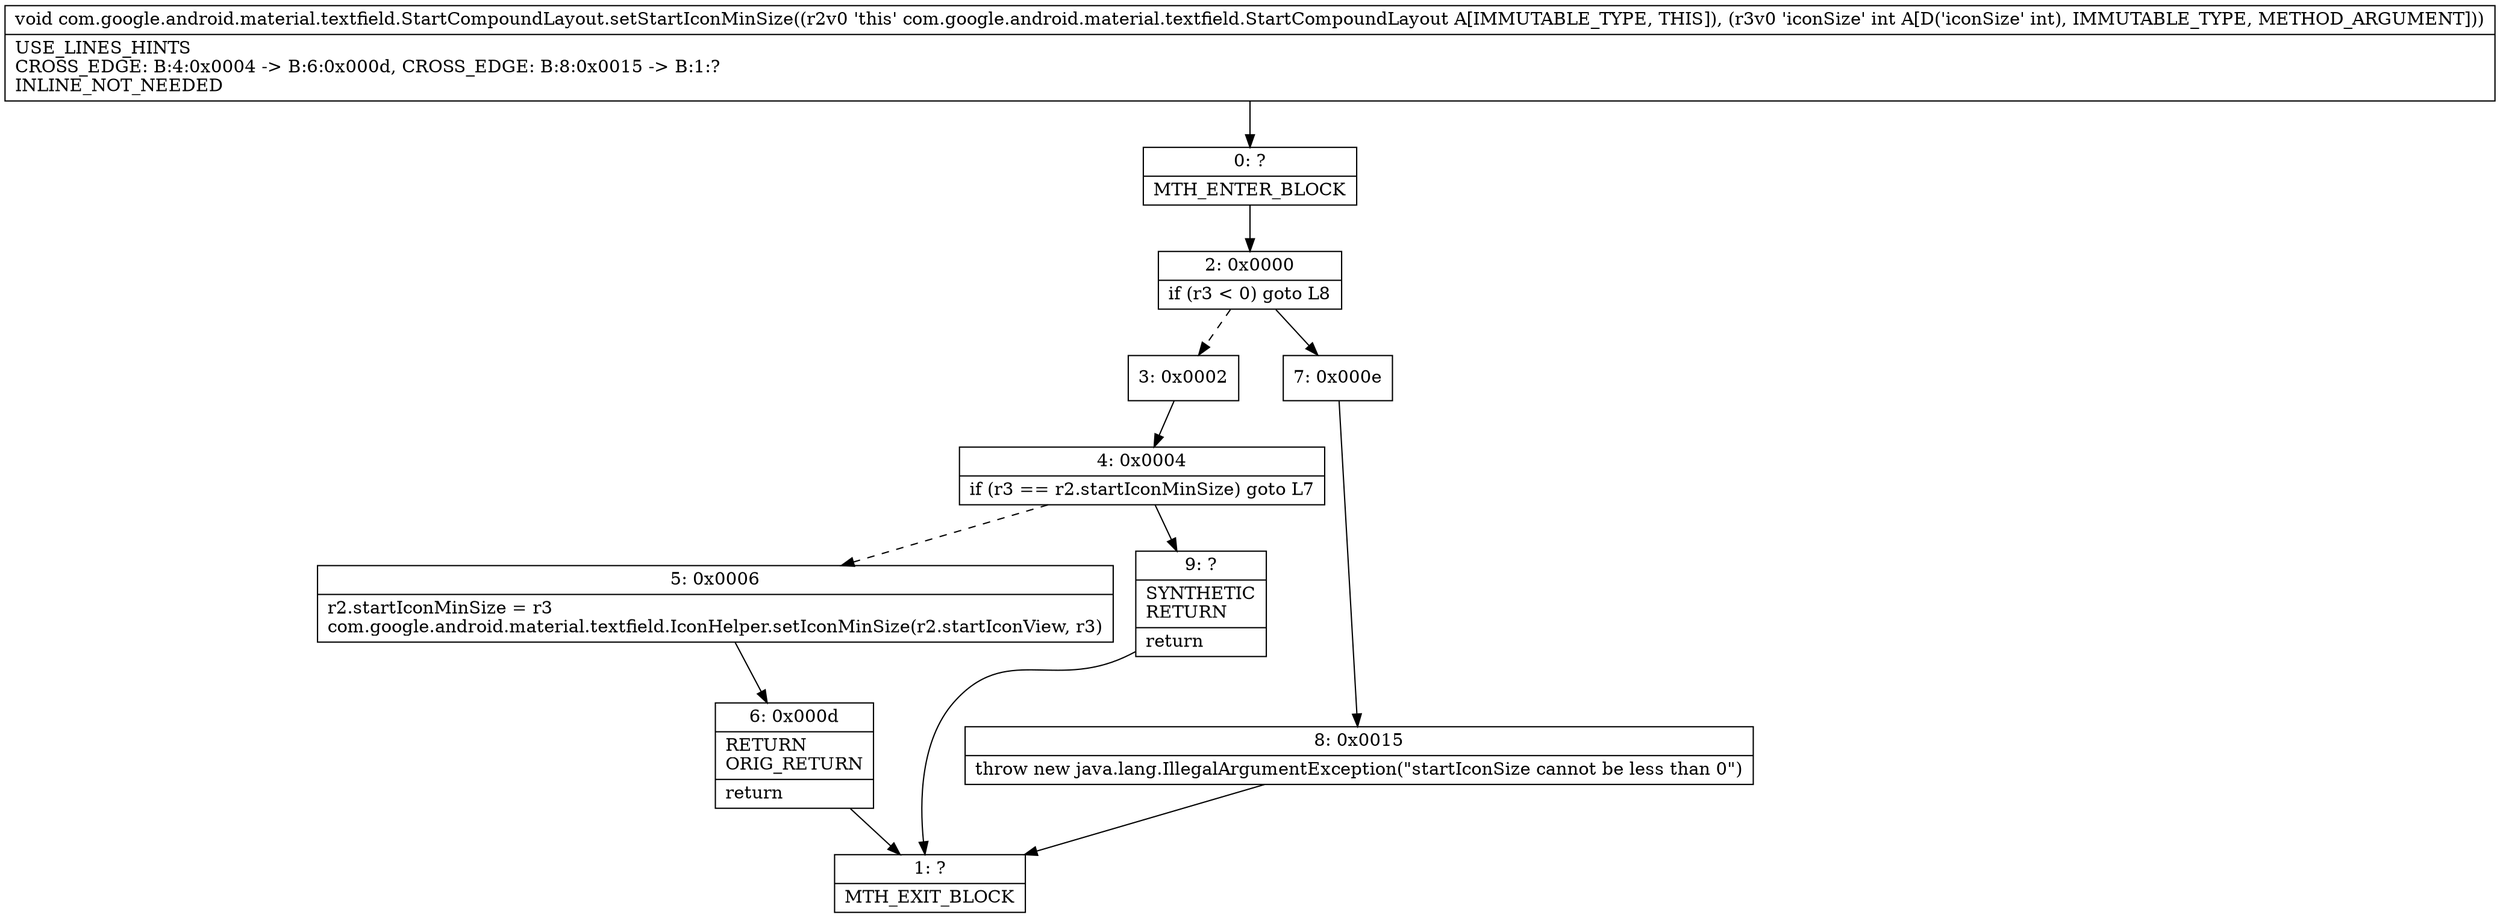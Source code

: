 digraph "CFG forcom.google.android.material.textfield.StartCompoundLayout.setStartIconMinSize(I)V" {
Node_0 [shape=record,label="{0\:\ ?|MTH_ENTER_BLOCK\l}"];
Node_2 [shape=record,label="{2\:\ 0x0000|if (r3 \< 0) goto L8\l}"];
Node_3 [shape=record,label="{3\:\ 0x0002}"];
Node_4 [shape=record,label="{4\:\ 0x0004|if (r3 == r2.startIconMinSize) goto L7\l}"];
Node_5 [shape=record,label="{5\:\ 0x0006|r2.startIconMinSize = r3\lcom.google.android.material.textfield.IconHelper.setIconMinSize(r2.startIconView, r3)\l}"];
Node_6 [shape=record,label="{6\:\ 0x000d|RETURN\lORIG_RETURN\l|return\l}"];
Node_1 [shape=record,label="{1\:\ ?|MTH_EXIT_BLOCK\l}"];
Node_9 [shape=record,label="{9\:\ ?|SYNTHETIC\lRETURN\l|return\l}"];
Node_7 [shape=record,label="{7\:\ 0x000e}"];
Node_8 [shape=record,label="{8\:\ 0x0015|throw new java.lang.IllegalArgumentException(\"startIconSize cannot be less than 0\")\l}"];
MethodNode[shape=record,label="{void com.google.android.material.textfield.StartCompoundLayout.setStartIconMinSize((r2v0 'this' com.google.android.material.textfield.StartCompoundLayout A[IMMUTABLE_TYPE, THIS]), (r3v0 'iconSize' int A[D('iconSize' int), IMMUTABLE_TYPE, METHOD_ARGUMENT]))  | USE_LINES_HINTS\lCROSS_EDGE: B:4:0x0004 \-\> B:6:0x000d, CROSS_EDGE: B:8:0x0015 \-\> B:1:?\lINLINE_NOT_NEEDED\l}"];
MethodNode -> Node_0;Node_0 -> Node_2;
Node_2 -> Node_3[style=dashed];
Node_2 -> Node_7;
Node_3 -> Node_4;
Node_4 -> Node_5[style=dashed];
Node_4 -> Node_9;
Node_5 -> Node_6;
Node_6 -> Node_1;
Node_9 -> Node_1;
Node_7 -> Node_8;
Node_8 -> Node_1;
}

